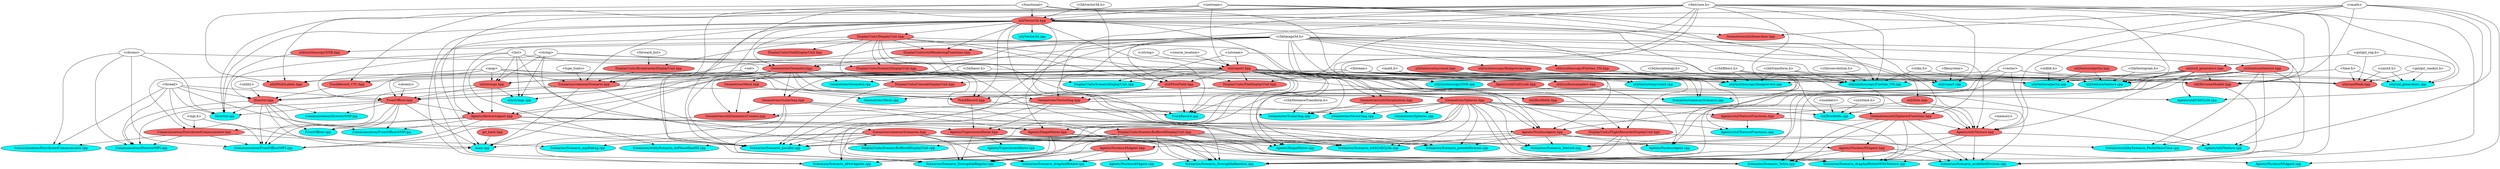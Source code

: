 digraph G {
"<i3d/image3d.h>" [label="<i3d/image3d.h>", fillcolor=white, style=filled, shape=oval];
"Agents/AbstractAgent.hpp" [label="Agents/AbstractAgent.hpp", fillcolor=indianred1, style=filled, shape=oval];
"util/strings.hpp" [label="util/strings.hpp", fillcolor=indianred1, style=filled, shape=oval];
"DisplayUnits/DisplayUnit.hpp" [label="DisplayUnits/DisplayUnit.hpp", fillcolor=indianred1, style=filled, shape=oval];
"util/report.hpp" [label="util/report.hpp", fillcolor=indianred1, style=filled, shape=oval];
"Geometries/Geometry.hpp" [label="Geometries/Geometry.hpp", fillcolor=indianred1, style=filled, shape=oval];
"FrontOfficer.hpp" [label="FrontOfficer.hpp", fillcolor=indianred1, style=filled, shape=oval];
"util/Vector3d.hpp" [label="util/Vector3d.hpp", fillcolor=indianred1, style=filled, shape=oval];
"<map>" [label="<map>", fillcolor=white, style=filled, shape=oval];
"Scenarios/common/Scenario.hpp" [label="Scenarios/common/Scenario.hpp", fillcolor=indianred1, style=filled, shape=oval];
"<atomic>" [label="<atomic>", fillcolor=white, style=filled, shape=oval];
"<thread>" [label="<thread>", fillcolor=white, style=filled, shape=oval];
"<list>" [label="<list>", fillcolor=white, style=filled, shape=oval];
"DisplayUnits/util/RenderingFunctions.hpp" [label="DisplayUnits/util/RenderingFunctions.hpp", fillcolor=indianred1, style=filled, shape=oval];
"<source_location>" [label="<source_location>", fillcolor=white, style=filled, shape=oval];
"<string>" [label="<string>", fillcolor=white, style=filled, shape=oval];
"<iostream>" [label="<iostream>", fillcolor=white, style=filled, shape=oval];
"<cstring>" [label="<cstring>", fillcolor=white, style=filled, shape=oval];
"<chrono>" [label="<chrono>", fillcolor=white, style=filled, shape=oval];
"<sstream>" [label="<sstream>", fillcolor=white, style=filled, shape=oval];
"Agents/Nucleus4SAgent.hpp" [label="Agents/Nucleus4SAgent.hpp", fillcolor=indianred1, style=filled, shape=oval];
"Agents/Nucleus4SAgent.cpp" [label="Agents/Nucleus4SAgent.cpp", fillcolor=cyan, style=filled, shape=oval];
"Agents/NucleusAgent.hpp" [label="Agents/NucleusAgent.hpp", fillcolor=indianred1, style=filled, shape=oval];
"Geometries/Spheres.hpp" [label="Geometries/Spheres.hpp", fillcolor=indianred1, style=filled, shape=oval];
"<vector>" [label="<vector>", fillcolor=white, style=filled, shape=oval];
"<fmt/core.h>" [label="<fmt/core.h>", fillcolor=white, style=filled, shape=oval];
"util/surfacesamplers.hpp" [label="util/surfacesamplers.hpp", fillcolor=indianred1, style=filled, shape=oval];
"Agents/NucleusAgent.cpp" [label="Agents/NucleusAgent.cpp", fillcolor=cyan, style=filled, shape=oval];
"<math.h>" [label="<math.h>", fillcolor=white, style=filled, shape=oval];
"<functional>" [label="<functional>", fillcolor=white, style=filled, shape=oval];
"Agents/NucleusNSAgent.hpp" [label="Agents/NucleusNSAgent.hpp", fillcolor=indianred1, style=filled, shape=oval];
"Agents/NucleusNSAgent.cpp" [label="Agents/NucleusNSAgent.cpp", fillcolor=cyan, style=filled, shape=oval];
"<cmath>" [label="<cmath>", fillcolor=white, style=filled, shape=oval];
"Geometries/util/SpheresFunctions.hpp" [label="Geometries/util/SpheresFunctions.hpp", fillcolor=indianred1, style=filled, shape=oval];
"Agents/ShapeHinter.cpp" [label="Agents/ShapeHinter.cpp", fillcolor=cyan, style=filled, shape=oval];
"Agents/ShapeHinter.hpp" [label="Agents/ShapeHinter.hpp", fillcolor=indianred1, style=filled, shape=oval];
"Geometries/ScalarImg.hpp" [label="Geometries/ScalarImg.hpp", fillcolor=indianred1, style=filled, shape=oval];
"Agents/TrajectoriesHinter.hpp" [label="Agents/TrajectoriesHinter.hpp", fillcolor=indianred1, style=filled, shape=oval];
"Agents/TrajectoriesHinter.cpp" [label="Agents/TrajectoriesHinter.cpp", fillcolor=cyan, style=filled, shape=oval];
"TrackRecord.hpp" [label="TrackRecord.hpp", fillcolor=indianred1, style=filled, shape=oval];
"Geometries/VectorImg.hpp" [label="Geometries/VectorImg.hpp", fillcolor=indianred1, style=filled, shape=oval];
"util/FlowField.hpp" [label="util/FlowField.hpp", fillcolor=indianred1, style=filled, shape=oval];
"<set>" [label="<set>", fillcolor=white, style=filled, shape=oval];
"Agents/util/CellCycle.hpp" [label="Agents/util/CellCycle.hpp", fillcolor=indianred1, style=filled, shape=oval];
"Agents/util/CellCycle.cpp" [label="Agents/util/CellCycle.cpp", fillcolor=cyan, style=filled, shape=oval];
"util/rnd_generators.hpp" [label="util/rnd_generators.hpp", fillcolor=indianred1, style=filled, shape=oval];
"<gsl/gsl_rng.h>" [label="<gsl/gsl_rng.h>", fillcolor=white, style=filled, shape=oval];
"util/texture/texture.hpp" [label="util/texture/texture.hpp", fillcolor=indianred1, style=filled, shape=oval];
"Agents/util/Texture.cpp" [label="Agents/util/Texture.cpp", fillcolor=cyan, style=filled, shape=oval];
"Agents/util/Texture.hpp" [label="Agents/util/Texture.hpp", fillcolor=indianred1, style=filled, shape=oval];
"<memory>" [label="<memory>", fillcolor=white, style=filled, shape=oval];
"util/Dots.hpp" [label="util/Dots.hpp", fillcolor=indianred1, style=filled, shape=oval];
"Agents/util/TextureFunctions.hpp" [label="Agents/util/TextureFunctions.hpp", fillcolor=indianred1, style=filled, shape=oval];
"Agents/util/TextureFunctions.cpp" [label="Agents/util/TextureFunctions.cpp", fillcolor=cyan, style=filled, shape=oval];
"Communication/DirectorMPI.cpp" [label="Communication/DirectorMPI.cpp", fillcolor=cyan, style=filled, shape=oval];
"Director.hpp" [label="Director.hpp", fillcolor=indianred1, style=filled, shape=oval];
"Communication/DistributedCommunicator.hpp" [label="Communication/DistributedCommunicator.hpp", fillcolor=indianred1, style=filled, shape=oval];
"<utility>" [label="<utility>", fillcolor=white, style=filled, shape=oval];
"TrackRecord_CTC.hpp" [label="TrackRecord_CTC.hpp", fillcolor=indianred1, style=filled, shape=oval];
"<mpi.h>" [label="<mpi.h>", fillcolor=white, style=filled, shape=oval];
"Communication/DirectorSMP.cpp" [label="Communication/DirectorSMP.cpp", fillcolor=cyan, style=filled, shape=oval];
"Communication/DistributedCommunicator.cpp" [label="Communication/DistributedCommunicator.cpp", fillcolor=cyan, style=filled, shape=oval];
"Communication/FrontOfficerMPI.cpp" [label="Communication/FrontOfficerMPI.cpp", fillcolor=cyan, style=filled, shape=oval];
"Geometries/util/GeometryCreator.hpp" [label="Geometries/util/GeometryCreator.hpp", fillcolor=indianred1, style=filled, shape=oval];
"Geometries/Mesh.hpp" [label="Geometries/Mesh.hpp", fillcolor=indianred1, style=filled, shape=oval];
"Communication/FrontOfficerSMP.cpp" [label="Communication/FrontOfficerSMP.cpp", fillcolor=cyan, style=filled, shape=oval];
"Director.cpp" [label="Director.cpp", fillcolor=cyan, style=filled, shape=oval];
"util/synthoscopy/SNR.hpp" [label="util/synthoscopy/SNR.hpp", fillcolor=indianred1, style=filled, shape=oval];
"<i3d/vector3d.h>" [label="<i3d/vector3d.h>", fillcolor=white, style=filled, shape=oval];
"DisplayUnits/BroadcasterDisplayUnit.hpp" [label="DisplayUnits/BroadcasterDisplayUnit.hpp", fillcolor=indianred1, style=filled, shape=oval];
"<type_traits>" [label="<type_traits>", fillcolor=white, style=filled, shape=oval];
"<fstream>" [label="<fstream>", fillcolor=white, style=filled, shape=oval];
"<forward_list>" [label="<forward_list>", fillcolor=white, style=filled, shape=oval];
"DisplayUnits/ConsoleDisplayUnit.hpp" [label="DisplayUnits/ConsoleDisplayUnit.hpp", fillcolor=indianred1, style=filled, shape=oval];
"DisplayUnits/FileDisplayUnit.hpp" [label="DisplayUnits/FileDisplayUnit.hpp", fillcolor=indianred1, style=filled, shape=oval];
"DisplayUnits/FlightRecorderDisplayUnit.hpp" [label="DisplayUnits/FlightRecorderDisplayUnit.hpp", fillcolor=indianred1, style=filled, shape=oval];
"DisplayUnits/SceneryBufferedDisplayUnit.hpp" [label="DisplayUnits/SceneryBufferedDisplayUnit.hpp", fillcolor=indianred1, style=filled, shape=oval];
"DisplayUnits/SceneryBufferedDisplayUnit.cpp" [label="DisplayUnits/SceneryBufferedDisplayUnit.cpp", fillcolor=cyan, style=filled, shape=oval];
"DisplayUnits/SceneryDisplayUnit.hpp" [label="DisplayUnits/SceneryDisplayUnit.hpp", fillcolor=indianred1, style=filled, shape=oval];
"DisplayUnits/SceneryDisplayUnit.cpp" [label="DisplayUnits/SceneryDisplayUnit.cpp", fillcolor=cyan, style=filled, shape=oval];
"DisplayUnits/VoidDisplayUnit.hpp" [label="DisplayUnits/VoidDisplayUnit.hpp", fillcolor=indianred1, style=filled, shape=oval];
"FrontOfficer.cpp" [label="FrontOfficer.cpp", fillcolor=cyan, style=filled, shape=oval];
"Geometries/Geometry.cpp" [label="Geometries/Geometry.cpp", fillcolor=cyan, style=filled, shape=oval];
"Geometries/Mesh.cpp" [label="Geometries/Mesh.cpp", fillcolor=cyan, style=filled, shape=oval];
"<i3d/DistanceTransform.h>" [label="<i3d/DistanceTransform.h>", fillcolor=white, style=filled, shape=oval];
"Geometries/ScalarImg.cpp" [label="Geometries/ScalarImg.cpp", fillcolor=cyan, style=filled, shape=oval];
"Geometries/util/Serialization.hpp" [label="Geometries/util/Serialization.hpp", fillcolor=indianred1, style=filled, shape=oval];
"Geometries/Spheres.cpp" [label="Geometries/Spheres.cpp", fillcolor=cyan, style=filled, shape=oval];
"Geometries/util/InnerAxes.hpp" [label="Geometries/util/InnerAxes.hpp", fillcolor=indianred1, style=filled, shape=oval];
"Geometries/VectorImg.cpp" [label="Geometries/VectorImg.cpp", fillcolor=cyan, style=filled, shape=oval];
"main.cpp" [label="main.cpp", fillcolor=cyan, style=filled, shape=oval];
"<i3d/basic.h>" [label="<i3d/basic.h>", fillcolor=white, style=filled, shape=oval];
"git_hash.hpp" [label="git_hash.hpp", fillcolor=indianred1, style=filled, shape=oval];
"Scenarios/common/Scenarios.hpp" [label="Scenarios/common/Scenarios.hpp", fillcolor=indianred1, style=filled, shape=oval];
"util/synthoscopy/finalpreview.hpp" [label="util/synthoscopy/finalpreview.hpp", fillcolor=indianred1, style=filled, shape=oval];
"Scenarios/common/Scenario.cpp" [label="Scenarios/common/Scenario.cpp", fillcolor=cyan, style=filled, shape=oval];
"util/synthoscopy/FiloGen_VM.hpp" [label="util/synthoscopy/FiloGen_VM.hpp", fillcolor=indianred1, style=filled, shape=oval];
"<i3d/filters.h>" [label="<i3d/filters.h>", fillcolor=white, style=filled, shape=oval];
"Scenarios/Scenario_AFewAgents.cpp" [label="Scenarios/Scenario_AFewAgents.cpp", fillcolor=cyan, style=filled, shape=oval];
"Scenarios/Scenario_dragAndRotate.cpp" [label="Scenarios/Scenario_dragAndRotate.cpp", fillcolor=cyan, style=filled, shape=oval];
"Scenarios/Scenario_dragAndRotateWithTexture.cpp" [label="Scenarios/Scenario_dragAndRotateWithTexture.cpp", fillcolor=cyan, style=filled, shape=oval];
"Scenarios/Scenario_DrosophilaRandom.cpp" [label="Scenarios/Scenario_DrosophilaRandom.cpp", fillcolor=cyan, style=filled, shape=oval];
"Scenarios/Scenario_DrosophilaRegular.cpp" [label="Scenarios/Scenario_DrosophilaRegular.cpp", fillcolor=cyan, style=filled, shape=oval];
"Scenarios/Scenario_modelledDivision.cpp" [label="Scenarios/Scenario_modelledDivision.cpp", fillcolor=cyan, style=filled, shape=oval];
"util/DivisionModels.hpp" [label="util/DivisionModels.hpp", fillcolor=indianred1, style=filled, shape=oval];
"Scenarios/Scenario_mpiDebug.cpp" [label="Scenarios/Scenario_mpiDebug.cpp", fillcolor=cyan, style=filled, shape=oval];
"Scenarios/Scenario_parallel.cpp" [label="Scenarios/Scenario_parallel.cpp", fillcolor=cyan, style=filled, shape=oval];
"Scenarios/Scenario_pseudoDivision.cpp" [label="Scenarios/Scenario_pseudoDivision.cpp", fillcolor=cyan, style=filled, shape=oval];
"Scenarios/Scenario_Tetris.cpp" [label="Scenarios/Scenario_Tetris.cpp", fillcolor=cyan, style=filled, shape=oval];
"Scenarios/Scenario_Texture.cpp" [label="Scenarios/Scenario_Texture.cpp", fillcolor=cyan, style=filled, shape=oval];
"Scenarios/Scenario_withCellCycle.cpp" [label="Scenarios/Scenario_withCellCycle.cpp", fillcolor=cyan, style=filled, shape=oval];
"Scenarios/utilityScenario_doPhaseIIandIII.cpp" [label="Scenarios/utilityScenario_doPhaseIIandIII.cpp", fillcolor=cyan, style=filled, shape=oval];
"Scenarios/utilityScenario_PerlinShowCase.cpp" [label="Scenarios/utilityScenario_PerlinShowCase.cpp", fillcolor=cyan, style=filled, shape=oval];
"TrackRecord.cpp" [label="TrackRecord.cpp", fillcolor=cyan, style=filled, shape=oval];
"<sys/time.h>" [label="<sys/time.h>", fillcolor=white, style=filled, shape=oval];
"util/flowfields.cpp" [label="util/flowfields.cpp", fillcolor=cyan, style=filled, shape=oval];
"<numbers>" [label="<numbers>", fillcolor=white, style=filled, shape=oval];
"util/flowfields.hpp" [label="util/flowfields.hpp", fillcolor=indianred1, style=filled, shape=oval];
"util/MultiLabels.hpp" [label="util/MultiLabels.hpp", fillcolor=indianred1, style=filled, shape=oval];
"util/randWalk.hpp" [label="util/randWalk.hpp", fillcolor=indianred1, style=filled, shape=oval];
"<time.h>" [label="<time.h>", fillcolor=white, style=filled, shape=oval];
"<gsl/gsl_randist.h>" [label="<gsl/gsl_randist.h>", fillcolor=white, style=filled, shape=oval];
"<unistd.h>" [label="<unistd.h>", fillcolor=white, style=filled, shape=oval];
"<filesystem>" [label="<filesystem>", fillcolor=white, style=filled, shape=oval];
"util/report.cpp" [label="util/report.cpp", fillcolor=cyan, style=filled, shape=oval];
"util/rnd_generators.cpp" [label="util/rnd_generators.cpp", fillcolor=cyan, style=filled, shape=oval];
"util/strings.cpp" [label="util/strings.cpp", fillcolor=cyan, style=filled, shape=oval];
"util/synthoscopy/FiloGen_VM.cpp" [label="util/synthoscopy/FiloGen_VM.cpp", fillcolor=cyan, style=filled, shape=oval];
"<stdio.h>" [label="<stdio.h>", fillcolor=white, style=filled, shape=oval];
"<i3d/convolution.h>" [label="<i3d/convolution.h>", fillcolor=white, style=filled, shape=oval];
"<i3d/transform.h>" [label="<i3d/transform.h>", fillcolor=white, style=filled, shape=oval];
"util/synthoscopy/finalpreview.cpp" [label="util/synthoscopy/finalpreview.cpp", fillcolor=cyan, style=filled, shape=oval];
"<i3d/morphology.h>" [label="<i3d/morphology.h>", fillcolor=white, style=filled, shape=oval];
"util/synthoscopy/SNR.cpp" [label="util/synthoscopy/SNR.cpp", fillcolor=cyan, style=filled, shape=oval];
"util/texture/myround.hpp" [label="util/texture/myround.hpp", fillcolor=indianred1, style=filled, shape=oval];
"util/texture/myround.cpp" [label="util/texture/myround.cpp", fillcolor=cyan, style=filled, shape=oval];
"<stdlib.h>" [label="<stdlib.h>", fillcolor=white, style=filled, shape=oval];
"util/texture/perlin.cpp" [label="util/texture/perlin.cpp", fillcolor=cyan, style=filled, shape=oval];
"util/texture/perlin.hpp" [label="util/texture/perlin.hpp", fillcolor=indianred1, style=filled, shape=oval];
"util/texture/texture.cpp" [label="util/texture/texture.cpp", fillcolor=cyan, style=filled, shape=oval];
"<i3d/histogram.h>" [label="<i3d/histogram.h>", fillcolor=white, style=filled, shape=oval];
"util/Vector3d.cpp" [label="util/Vector3d.cpp", fillcolor=cyan, style=filled, shape=oval];
"<i3d/image3d.h>" -> "util/FlowField.hpp";
"<i3d/image3d.h>" -> "util/synthoscopy/finalpreview.hpp";
"<i3d/image3d.h>" -> "util/synthoscopy/SNR.cpp";
"<i3d/image3d.h>" -> "Geometries/VectorImg.hpp";
"<i3d/image3d.h>" -> "Scenarios/Scenario_parallel.cpp";
"<i3d/image3d.h>" -> "util/texture/texture.hpp";
"<i3d/image3d.h>" -> "Geometries/Geometry.hpp";
"<i3d/image3d.h>" -> "Geometries/util/Serialization.hpp";
"<i3d/image3d.h>" -> "Geometries/ScalarImg.hpp";
"<i3d/image3d.h>" -> "util/surfacesamplers.hpp";
"<i3d/image3d.h>" -> "util/synthoscopy/FiloGen_VM.hpp";
"<i3d/image3d.h>" -> "util/synthoscopy/FiloGen_VM.cpp";
"<i3d/image3d.h>" -> "util/synthoscopy/SNR.hpp";
"<i3d/image3d.h>" -> "DisplayUnits/util/RenderingFunctions.hpp";
"<i3d/image3d.h>" -> "Scenarios/common/Scenario.hpp";
"<i3d/image3d.h>" -> "Agents/util/Texture.hpp";
"<i3d/image3d.h>" -> "Agents/AbstractAgent.hpp";
"<i3d/image3d.h>" -> "Scenarios/utilityScenario_PerlinShowCase.cpp";
"<i3d/image3d.h>" -> "util/synthoscopy/finalpreview.cpp";
"Agents/AbstractAgent.hpp" -> "Agents/TrajectoriesHinter.hpp";
"Agents/AbstractAgent.hpp" -> "Agents/NucleusAgent.hpp";
"Agents/AbstractAgent.hpp" -> "Communication/DistributedCommunicator.hpp";
"Agents/AbstractAgent.hpp" -> "Communication/FrontOfficerMPI.cpp";
"Agents/AbstractAgent.hpp" -> "Communication/FrontOfficerSMP.cpp";
"Agents/AbstractAgent.hpp" -> "FrontOfficer.cpp";
"Agents/AbstractAgent.hpp" -> "Scenarios/Scenario_parallel.cpp";
"Agents/AbstractAgent.hpp" -> "Agents/ShapeHinter.hpp";
"util/strings.hpp" -> "util/strings.cpp";
"util/strings.hpp" -> "FrontOfficer.hpp";
"util/strings.hpp" -> "Agents/AbstractAgent.hpp";
"util/strings.hpp" -> "Communication/FrontOfficerMPI.cpp";
"DisplayUnits/DisplayUnit.hpp" -> "DisplayUnits/FileDisplayUnit.hpp";
"DisplayUnits/DisplayUnit.hpp" -> "util/FlowField.hpp";
"DisplayUnits/DisplayUnit.hpp" -> "DisplayUnits/BroadcasterDisplayUnit.hpp";
"DisplayUnits/DisplayUnit.hpp" -> "Agents/AbstractAgent.hpp";
"DisplayUnits/DisplayUnit.hpp" -> "TrackRecord.hpp";
"DisplayUnits/DisplayUnit.hpp" -> "DisplayUnits/util/RenderingFunctions.hpp";
"DisplayUnits/DisplayUnit.hpp" -> "TrackRecord.cpp";
"DisplayUnits/DisplayUnit.hpp" -> "DisplayUnits/VoidDisplayUnit.hpp";
"DisplayUnits/DisplayUnit.hpp" -> "DisplayUnits/FlightRecorderDisplayUnit.hpp";
"DisplayUnits/DisplayUnit.hpp" -> "DisplayUnits/SceneryDisplayUnit.hpp";
"DisplayUnits/DisplayUnit.hpp" -> "DisplayUnits/ConsoleDisplayUnit.hpp";
"util/report.hpp" -> "util/FlowField.hpp";
"util/report.hpp" -> "util/synthoscopy/SNR.cpp";
"util/report.hpp" -> "Agents/TrajectoriesHinter.hpp";
"util/report.hpp" -> "Agents/ShapeHinter.cpp";
"util/report.hpp" -> "Geometries/VectorImg.hpp";
"util/report.hpp" -> "Communication/DistributedCommunicator.hpp";
"util/report.hpp" -> "Agents/ShapeHinter.hpp";
"util/report.hpp" -> "TrackRecord.cpp";
"util/report.hpp" -> "DisplayUnits/SceneryDisplayUnit.cpp";
"util/report.hpp" -> "Agents/util/CellCycle.hpp";
"util/report.hpp" -> "util/DivisionModels.hpp";
"util/report.hpp" -> "DisplayUnits/FileDisplayUnit.hpp";
"util/report.hpp" -> "util/synthoscopy/FiloGen_VM.cpp";
"util/report.hpp" -> "util/rnd_generators.cpp";
"util/report.hpp" -> "util/strings.hpp";
"util/report.hpp" -> "Director.hpp";
"util/report.hpp" -> "Scenarios/common/Scenario.hpp";
"util/report.hpp" -> "util/report.cpp";
"util/report.hpp" -> "Geometries/ScalarImg.cpp";
"util/report.hpp" -> "FrontOfficer.hpp";
"util/report.hpp" -> "DisplayUnits/FlightRecorderDisplayUnit.hpp";
"util/report.hpp" -> "Agents/util/Texture.cpp";
"util/report.hpp" -> "DisplayUnits/ConsoleDisplayUnit.hpp";
"util/report.hpp" -> "util/texture/texture.cpp";
"util/report.hpp" -> "Agents/util/Texture.hpp";
"util/report.hpp" -> "Agents/AbstractAgent.hpp";
"util/report.hpp" -> "Geometries/Geometry.cpp";
"util/report.hpp" -> "Geometries/Spheres.hpp";
"util/report.hpp" -> "Agents/NucleusAgent.hpp";
"util/report.hpp" -> "util/synthoscopy/finalpreview.cpp";
"util/report.hpp" -> "Geometries/Mesh.cpp";
"Geometries/Geometry.hpp" -> "Agents/util/Texture.hpp";
"Geometries/Geometry.hpp" -> "Agents/AbstractAgent.hpp";
"Geometries/Geometry.hpp" -> "util/strings.hpp";
"Geometries/Geometry.hpp" -> "Geometries/Geometry.cpp";
"Geometries/Geometry.hpp" -> "Geometries/ScalarImg.hpp";
"Geometries/Geometry.hpp" -> "Geometries/Spheres.hpp";
"Geometries/Geometry.hpp" -> "Geometries/VectorImg.hpp";
"Geometries/Geometry.hpp" -> "Geometries/util/GeometryCreator.hpp";
"Geometries/Geometry.hpp" -> "util/strings.cpp";
"Geometries/Geometry.hpp" -> "FrontOfficer.hpp";
"Geometries/Geometry.hpp" -> "util/surfacesamplers.hpp";
"Geometries/Geometry.hpp" -> "Geometries/Mesh.hpp";
"FrontOfficer.hpp" -> "main.cpp";
"FrontOfficer.hpp" -> "Agents/AbstractAgent.hpp";
"FrontOfficer.hpp" -> "Director.cpp";
"FrontOfficer.hpp" -> "Communication/FrontOfficerSMP.cpp";
"FrontOfficer.hpp" -> "Communication/FrontOfficerMPI.cpp";
"FrontOfficer.hpp" -> "Communication/DirectorMPI.cpp";
"FrontOfficer.hpp" -> "Communication/DirectorSMP.cpp";
"FrontOfficer.hpp" -> "FrontOfficer.cpp";
"util/Vector3d.hpp" -> "util/Dots.hpp";
"util/Vector3d.hpp" -> "Scenarios/Scenario_pseudoDivision.cpp";
"util/Vector3d.hpp" -> "Director.cpp";
"util/Vector3d.hpp" -> "Scenarios/Scenario_Texture.cpp";
"util/Vector3d.hpp" -> "Scenarios/Scenario_parallel.cpp";
"util/Vector3d.hpp" -> "Geometries/Geometry.hpp";
"util/Vector3d.hpp" -> "Geometries/util/Serialization.hpp";
"util/Vector3d.hpp" -> "Scenarios/Scenario_AFewAgents.cpp";
"util/Vector3d.hpp" -> "Scenarios/Scenario_DrosophilaRandom.cpp";
"util/Vector3d.hpp" -> "Scenarios/Scenario_dragAndRotate.cpp";
"util/Vector3d.hpp" -> "TrackRecord.cpp";
"util/Vector3d.hpp" -> "Geometries/util/InnerAxes.hpp";
"util/Vector3d.hpp" -> "TrackRecord.hpp";
"util/Vector3d.hpp" -> "DisplayUnits/util/RenderingFunctions.hpp";
"util/Vector3d.hpp" -> "Scenarios/common/Scenario.hpp";
"util/Vector3d.hpp" -> "DisplayUnits/DisplayUnit.hpp";
"util/Vector3d.hpp" -> "Scenarios/Scenario_withCellCycle.cpp";
"util/Vector3d.hpp" -> "util/Vector3d.cpp";
"util/Vector3d.hpp" -> "Scenarios/Scenario_DrosophilaRegular.cpp";
"<map>" -> "util/MultiLabels.hpp";
"<map>" -> "TrackRecord_CTC.hpp";
"<map>" -> "TrackRecord.hpp";
"<map>" -> "util/strings.hpp";
"<map>" -> "Scenarios/common/Scenario.hpp";
"<map>" -> "FrontOfficer.hpp";
"<map>" -> "util/randWalk.hpp";
"Scenarios/common/Scenario.hpp" -> "Scenarios/common/Scenario.cpp";
"Scenarios/common/Scenario.hpp" -> "main.cpp";
"Scenarios/common/Scenario.hpp" -> "Director.hpp";
"Scenarios/common/Scenario.hpp" -> "FrontOfficer.hpp";
"Scenarios/common/Scenario.hpp" -> "Scenarios/common/Scenarios.hpp";
"<atomic>" -> "FrontOfficer.hpp";
"<thread>" -> "Director.hpp";
"<thread>" -> "Director.cpp";
"<thread>" -> "Communication/FrontOfficerMPI.cpp";
"<thread>" -> "Communication/DirectorMPI.cpp";
"<thread>" -> "FrontOfficer.hpp";
"<thread>" -> "Scenarios/Scenario_parallel.cpp";
"<thread>" -> "Communication/DistributedCommunicator.cpp";
"<list>" -> "Geometries/Geometry.hpp";
"<list>" -> "util/strings.hpp";
"<list>" -> "Director.hpp";
"<list>" -> "Agents/NucleusAgent.hpp";
"<list>" -> "util/strings.cpp";
"<list>" -> "FrontOfficer.hpp";
"<list>" -> "Scenarios/common/Scenarios.hpp";
"DisplayUnits/util/RenderingFunctions.hpp" -> "Geometries/Geometry.hpp";
"DisplayUnits/util/RenderingFunctions.hpp" -> "Agents/ShapeHinter.cpp";
"<source_location>" -> "util/report.hpp";
"<string>" -> "util/strings.hpp";
"<string>" -> "util/report.hpp";
"<string>" -> "util/strings.cpp";
"<string>" -> "DisplayUnits/SceneryBufferedDisplayUnit.cpp";
"<string>" -> "DisplayUnits/SceneryDisplayUnit.hpp";
"<string>" -> "Scenarios/utilityScenario_doPhaseIIandIII.cpp";
"<iostream>" -> "util/Vector3d.hpp";
"<iostream>" -> "util/synthoscopy/FiloGen_VM.cpp";
"<iostream>" -> "util/MultiLabels.hpp";
"<iostream>" -> "main.cpp";
"<iostream>" -> "util/report.hpp";
"<iostream>" -> "util/report.cpp";
"<iostream>" -> "util/DivisionModels.hpp";
"<cstring>" -> "util/report.hpp";
"<chrono>" -> "util/report.hpp";
"<chrono>" -> "Director.cpp";
"<chrono>" -> "Communication/FrontOfficerMPI.cpp";
"<chrono>" -> "Communication/DirectorMPI.cpp";
"<chrono>" -> "Communication/DistributedCommunicator.cpp";
"<sstream>" -> "DisplayUnits/SceneryDisplayUnit.cpp";
"<sstream>" -> "util/report.hpp";
"<sstream>" -> "util/flowfields.cpp";
"Agents/Nucleus4SAgent.hpp" -> "Scenarios/Scenario_DrosophilaRegular.cpp";
"Agents/Nucleus4SAgent.hpp" -> "Scenarios/Scenario_AFewAgents.cpp";
"Agents/Nucleus4SAgent.hpp" -> "Scenarios/Scenario_dragAndRotate.cpp";
"Agents/Nucleus4SAgent.hpp" -> "Agents/Nucleus4SAgent.cpp";
"Agents/NucleusAgent.hpp" -> "Scenarios/Scenario_pseudoDivision.cpp";
"Agents/NucleusAgent.hpp" -> "Scenarios/Scenario_Texture.cpp";
"Agents/NucleusAgent.hpp" -> "Scenarios/Scenario_withCellCycle.cpp";
"Agents/NucleusAgent.hpp" -> "Agents/Nucleus4SAgent.hpp";
"Agents/NucleusAgent.hpp" -> "Agents/NucleusAgent.cpp";
"Agents/NucleusAgent.hpp" -> "Agents/NucleusNSAgent.hpp";
"Geometries/Spheres.hpp" -> "Agents/util/Texture.hpp";
"Geometries/Spheres.hpp" -> "Agents/util/TextureFunctions.hpp";
"Geometries/Spheres.hpp" -> "Geometries/VectorImg.cpp";
"Geometries/Spheres.hpp" -> "Scenarios/Scenario_AFewAgents.cpp";
"Geometries/Spheres.hpp" -> "Scenarios/Scenario_pseudoDivision.cpp";
"Geometries/Spheres.hpp" -> "Scenarios/Scenario_dragAndRotate.cpp";
"Geometries/Spheres.hpp" -> "Agents/NucleusAgent.hpp";
"Geometries/Spheres.hpp" -> "Geometries/ScalarImg.cpp";
"Geometries/Spheres.hpp" -> "Scenarios/Scenario_modelledDivision.cpp";
"Geometries/Spheres.hpp" -> "Scenarios/Scenario_Texture.cpp";
"Geometries/Spheres.hpp" -> "Geometries/util/GeometryCreator.hpp";
"Geometries/Spheres.hpp" -> "Scenarios/Scenario_withCellCycle.cpp";
"Geometries/Spheres.hpp" -> "Agents/util/TextureFunctions.cpp";
"Geometries/Spheres.hpp" -> "Scenarios/Scenario_parallel.cpp";
"Geometries/Spheres.hpp" -> "Scenarios/Scenario_Tetris.cpp";
"Geometries/Spheres.hpp" -> "Geometries/util/SpheresFunctions.hpp";
"Geometries/Spheres.hpp" -> "Scenarios/Scenario_dragAndRotateWithTexture.cpp";
"Geometries/Spheres.hpp" -> "Geometries/Spheres.cpp";
"<vector>" -> "Agents/util/Texture.hpp";
"<vector>" -> "util/MultiLabels.hpp";
"<vector>" -> "Agents/NucleusAgent.hpp";
"<vector>" -> "Agents/util/TextureFunctions.cpp";
"<vector>" -> "util/randWalk.hpp";
"<vector>" -> "util/DivisionModels.hpp";
"<fmt/core.h>" -> "util/Vector3d.hpp";
"<fmt/core.h>" -> "util/synthoscopy/FiloGen_VM.cpp";
"<fmt/core.h>" -> "util/rnd_generators.cpp";
"<fmt/core.h>" -> "TrackRecord_CTC.hpp";
"<fmt/core.h>" -> "util/synthoscopy/SNR.cpp";
"<fmt/core.h>" -> "Scenarios/Scenario_pseudoDivision.cpp";
"<fmt/core.h>" -> "Director.cpp";
"<fmt/core.h>" -> "util/report.cpp";
"<fmt/core.h>" -> "Agents/NucleusAgent.hpp";
"<fmt/core.h>" -> "Scenarios/Scenario_modelledDivision.cpp";
"<fmt/core.h>" -> "Agents/util/CellCycle.hpp";
"<fmt/core.h>" -> "Agents/ShapeHinter.hpp";
"<fmt/core.h>" -> "Scenarios/Scenario_parallel.cpp";
"<fmt/core.h>" -> "Agents/NucleusAgent.cpp";
"<fmt/core.h>" -> "Scenarios/Scenario_dragAndRotateWithTexture.cpp";
"<fmt/core.h>" -> "util/DivisionModels.hpp";
"<fmt/core.h>" -> "util/texture/texture.cpp";
"util/surfacesamplers.hpp" -> "Agents/NucleusAgent.cpp";
"util/surfacesamplers.hpp" -> "Agents/ShapeHinter.cpp";
"<math.h>" -> "util/texture/perlin.cpp";
"<math.h>" -> "util/surfacesamplers.hpp";
"<functional>" -> "util/Vector3d.hpp";
"<functional>" -> "util/MultiLabels.hpp";
"<functional>" -> "Scenarios/Scenario_parallel.cpp";
"<functional>" -> "util/surfacesamplers.hpp";
"<functional>" -> "Geometries/util/SpheresFunctions.hpp";
"Agents/NucleusNSAgent.hpp" -> "Scenarios/Scenario_DrosophilaRandom.cpp";
"Agents/NucleusNSAgent.hpp" -> "Scenarios/Scenario_modelledDivision.cpp";
"Agents/NucleusNSAgent.hpp" -> "Agents/NucleusNSAgent.cpp";
"Agents/NucleusNSAgent.hpp" -> "Scenarios/Scenario_Tetris.cpp";
"Agents/NucleusNSAgent.hpp" -> "Scenarios/Scenario_dragAndRotateWithTexture.cpp";
"<cmath>" -> "util/Vector3d.hpp";
"<cmath>" -> "Agents/util/Texture.hpp";
"<cmath>" -> "Agents/util/CellCycle.cpp";
"<cmath>" -> "Geometries/util/InnerAxes.hpp";
"<cmath>" -> "Agents/NucleusNSAgent.cpp";
"<cmath>" -> "Agents/util/Texture.cpp";
"<cmath>" -> "Geometries/util/SpheresFunctions.hpp";
"<cmath>" -> "util/DivisionModels.hpp";
"Geometries/util/SpheresFunctions.hpp" -> "Agents/util/Texture.hpp";
"Geometries/util/SpheresFunctions.hpp" -> "Scenarios/Scenario_DrosophilaRandom.cpp";
"Geometries/util/SpheresFunctions.hpp" -> "Scenarios/Scenario_modelledDivision.cpp";
"Geometries/util/SpheresFunctions.hpp" -> "Scenarios/Scenario_dragAndRotateWithTexture.cpp";
"Geometries/util/SpheresFunctions.hpp" -> "Scenarios/Scenario_Tetris.cpp";
"Geometries/util/SpheresFunctions.hpp" -> "Scenarios/Scenario_DrosophilaRegular.cpp";
"Geometries/util/SpheresFunctions.hpp" -> "Agents/NucleusNSAgent.hpp";
"Agents/ShapeHinter.hpp" -> "Scenarios/Scenario_DrosophilaRegular.cpp";
"Agents/ShapeHinter.hpp" -> "Scenarios/Scenario_AFewAgents.cpp";
"Agents/ShapeHinter.hpp" -> "Agents/ShapeHinter.cpp";
"Agents/ShapeHinter.hpp" -> "Scenarios/Scenario_DrosophilaRandom.cpp";
"Geometries/ScalarImg.hpp" -> "Scenarios/Scenario_AFewAgents.cpp";
"Geometries/ScalarImg.hpp" -> "Scenarios/Scenario_DrosophilaRandom.cpp";
"Geometries/ScalarImg.hpp" -> "Geometries/ScalarImg.cpp";
"Geometries/ScalarImg.hpp" -> "Geometries/util/GeometryCreator.hpp";
"Geometries/ScalarImg.hpp" -> "Agents/ShapeHinter.hpp";
"Geometries/ScalarImg.hpp" -> "Scenarios/Scenario_DrosophilaRegular.cpp";
"Agents/TrajectoriesHinter.hpp" -> "Scenarios/Scenario_DrosophilaRegular.cpp";
"Agents/TrajectoriesHinter.hpp" -> "Scenarios/Scenario_DrosophilaRandom.cpp";
"Agents/TrajectoriesHinter.hpp" -> "Agents/TrajectoriesHinter.cpp";
"TrackRecord.hpp" -> "Agents/TrajectoriesHinter.hpp";
"TrackRecord.hpp" -> "TrackRecord.cpp";
"Geometries/VectorImg.hpp" -> "Agents/TrajectoriesHinter.hpp";
"Geometries/VectorImg.hpp" -> "Geometries/VectorImg.cpp";
"Geometries/VectorImg.hpp" -> "Scenarios/Scenario_DrosophilaRandom.cpp";
"Geometries/VectorImg.hpp" -> "Geometries/util/GeometryCreator.hpp";
"Geometries/VectorImg.hpp" -> "Scenarios/Scenario_DrosophilaRegular.cpp";
"util/FlowField.hpp" -> "util/flowfields.hpp";
"util/FlowField.hpp" -> "Geometries/VectorImg.hpp";
"util/FlowField.hpp" -> "TrackRecord.hpp";
"util/FlowField.hpp" -> "TrackRecord.cpp";
"<set>" -> "Scenarios/common/Scenario.hpp";
"<set>" -> "TrackRecord.hpp";
"Agents/util/CellCycle.hpp" -> "Agents/util/CellCycle.cpp";
"Agents/util/CellCycle.hpp" -> "Scenarios/Scenario_withCellCycle.cpp";
"util/rnd_generators.hpp" -> "util/synthoscopy/FiloGen_VM.cpp";
"util/rnd_generators.hpp" -> "Agents/util/Texture.hpp";
"util/rnd_generators.hpp" -> "util/rnd_generators.cpp";
"util/rnd_generators.hpp" -> "Agents/util/CellCycle.cpp";
"util/rnd_generators.hpp" -> "Scenarios/Scenario_DrosophilaRandom.cpp";
"util/rnd_generators.hpp" -> "util/synthoscopy/finalpreview.cpp";
"util/rnd_generators.hpp" -> "Scenarios/Scenario_parallel.cpp";
"util/rnd_generators.hpp" -> "util/texture/perlin.cpp";
"util/rnd_generators.hpp" -> "util/DivisionModels.hpp";
"util/rnd_generators.hpp" -> "util/texture/texture.cpp";
"<gsl/gsl_rng.h>" -> "util/randWalk.hpp";
"<gsl/gsl_rng.h>" -> "util/rnd_generators.cpp";
"<gsl/gsl_rng.h>" -> "util/rnd_generators.hpp";
"util/texture/texture.hpp" -> "util/synthoscopy/FiloGen_VM.cpp";
"util/texture/texture.hpp" -> "Scenarios/utilityScenario_PerlinShowCase.cpp";
"util/texture/texture.hpp" -> "Scenarios/Scenario_modelledDivision.cpp";
"util/texture/texture.hpp" -> "Scenarios/Scenario_Texture.cpp";
"util/texture/texture.hpp" -> "Scenarios/Scenario_Tetris.cpp";
"util/texture/texture.hpp" -> "Agents/util/Texture.cpp";
"util/texture/texture.hpp" -> "util/texture/texture.cpp";
"Agents/util/Texture.hpp" -> "Scenarios/Scenario_modelledDivision.cpp";
"Agents/util/Texture.hpp" -> "Scenarios/Scenario_Texture.cpp";
"Agents/util/Texture.hpp" -> "Scenarios/Scenario_Tetris.cpp";
"Agents/util/Texture.hpp" -> "Agents/util/Texture.cpp";
"Agents/util/Texture.hpp" -> "Scenarios/Scenario_dragAndRotateWithTexture.cpp";
"<memory>" -> "Agents/util/Texture.hpp";
"util/Dots.hpp" -> "Agents/util/Texture.hpp";
"util/Dots.hpp" -> "Agents/util/TextureFunctions.hpp";
"Agents/util/TextureFunctions.hpp" -> "Agents/util/TextureFunctions.cpp";
"Agents/util/TextureFunctions.hpp" -> "Scenarios/Scenario_dragAndRotateWithTexture.cpp";
"Director.hpp" -> "main.cpp";
"Director.hpp" -> "Director.cpp";
"Director.hpp" -> "Communication/FrontOfficerSMP.cpp";
"Director.hpp" -> "Communication/FrontOfficerMPI.cpp";
"Director.hpp" -> "Communication/DirectorMPI.cpp";
"Director.hpp" -> "Communication/DirectorSMP.cpp";
"Director.hpp" -> "FrontOfficer.cpp";
"Communication/DistributedCommunicator.hpp" -> "Communication/DirectorMPI.cpp";
"Communication/DistributedCommunicator.hpp" -> "main.cpp";
"Communication/DistributedCommunicator.hpp" -> "Communication/FrontOfficerMPI.cpp";
"Communication/DistributedCommunicator.hpp" -> "Communication/DistributedCommunicator.cpp";
"<utility>" -> "Director.hpp";
"TrackRecord_CTC.hpp" -> "Director.hpp";
"<mpi.h>" -> "Scenarios/Scenario_mpiDebug.cpp";
"<mpi.h>" -> "Communication/DistributedCommunicator.hpp";
"Geometries/util/GeometryCreator.hpp" -> "Communication/FrontOfficerMPI.cpp";
"Geometries/Mesh.hpp" -> "Geometries/util/GeometryCreator.hpp";
"Geometries/Mesh.hpp" -> "Geometries/Mesh.cpp";
"util/synthoscopy/SNR.hpp" -> "Director.cpp";
"<i3d/vector3d.h>" -> "util/Vector3d.hpp";
"<i3d/vector3d.h>" -> "util/FlowField.hpp";
"DisplayUnits/BroadcasterDisplayUnit.hpp" -> "Scenarios/common/Scenario.hpp";
"<type_traits>" -> "Scenarios/common/Scenario.hpp";
"<fstream>" -> "DisplayUnits/FileDisplayUnit.hpp";
"<fstream>" -> "util/synthoscopy/FiloGen_VM.cpp";
"<fstream>" -> "TrackRecord_CTC.hpp";
"<fstream>" -> "TrackRecord.cpp";
"<fstream>" -> "DisplayUnits/FlightRecorderDisplayUnit.hpp";
"<fstream>" -> "util/randWalk.hpp";
"<fstream>" -> "util/DivisionModels.hpp";
"<forward_list>" -> "DisplayUnits/BroadcasterDisplayUnit.hpp";
"DisplayUnits/ConsoleDisplayUnit.hpp" -> "Scenarios/Scenario_parallel.cpp";
"DisplayUnits/FileDisplayUnit.hpp" -> "Scenarios/Scenario_parallel.cpp";
"DisplayUnits/FlightRecorderDisplayUnit.hpp" -> "Scenarios/Scenario_DrosophilaRandom.cpp";
"DisplayUnits/FlightRecorderDisplayUnit.hpp" -> "Scenarios/Scenario_dragAndRotate.cpp";
"DisplayUnits/FlightRecorderDisplayUnit.hpp" -> "Scenarios/Scenario_modelledDivision.cpp";
"DisplayUnits/FlightRecorderDisplayUnit.hpp" -> "Scenarios/Scenario_parallel.cpp";
"DisplayUnits/FlightRecorderDisplayUnit.hpp" -> "Scenarios/Scenario_dragAndRotateWithTexture.cpp";
"DisplayUnits/SceneryBufferedDisplayUnit.hpp" -> "Scenarios/Scenario_pseudoDivision.cpp";
"DisplayUnits/SceneryBufferedDisplayUnit.hpp" -> "Scenarios/Scenario_AFewAgents.cpp";
"DisplayUnits/SceneryBufferedDisplayUnit.hpp" -> "Scenarios/Scenario_DrosophilaRandom.cpp";
"DisplayUnits/SceneryBufferedDisplayUnit.hpp" -> "Scenarios/Scenario_dragAndRotate.cpp";
"DisplayUnits/SceneryBufferedDisplayUnit.hpp" -> "Scenarios/Scenario_modelledDivision.cpp";
"DisplayUnits/SceneryBufferedDisplayUnit.hpp" -> "Scenarios/Scenario_Texture.cpp";
"DisplayUnits/SceneryBufferedDisplayUnit.hpp" -> "Scenarios/Scenario_withCellCycle.cpp";
"DisplayUnits/SceneryBufferedDisplayUnit.hpp" -> "Scenarios/Scenario_Tetris.cpp";
"DisplayUnits/SceneryBufferedDisplayUnit.hpp" -> "Scenarios/Scenario_parallel.cpp";
"DisplayUnits/SceneryBufferedDisplayUnit.hpp" -> "DisplayUnits/SceneryBufferedDisplayUnit.cpp";
"DisplayUnits/SceneryBufferedDisplayUnit.hpp" -> "Scenarios/Scenario_DrosophilaRegular.cpp";
"DisplayUnits/SceneryBufferedDisplayUnit.hpp" -> "Scenarios/Scenario_dragAndRotateWithTexture.cpp";
"DisplayUnits/SceneryDisplayUnit.hpp" -> "DisplayUnits/SceneryDisplayUnit.cpp";
"DisplayUnits/SceneryDisplayUnit.hpp" -> "DisplayUnits/SceneryBufferedDisplayUnit.hpp";
"<i3d/DistanceTransform.h>" -> "Geometries/ScalarImg.cpp";
"Geometries/util/Serialization.hpp" -> "Geometries/VectorImg.cpp";
"Geometries/util/Serialization.hpp" -> "Geometries/ScalarImg.cpp";
"Geometries/util/Serialization.hpp" -> "Geometries/Spheres.cpp";
"<i3d/basic.h>" -> "main.cpp";
"<i3d/basic.h>" -> "util/texture/myround.cpp";
"git_hash.hpp" -> "main.cpp";
"Scenarios/common/Scenarios.hpp" -> "main.cpp";
"Scenarios/common/Scenarios.hpp" -> "Scenarios/utilityScenario_PerlinShowCase.cpp";
"Scenarios/common/Scenarios.hpp" -> "Scenarios/Scenario_pseudoDivision.cpp";
"Scenarios/common/Scenarios.hpp" -> "Scenarios/Scenario_AFewAgents.cpp";
"Scenarios/common/Scenarios.hpp" -> "Scenarios/Scenario_DrosophilaRandom.cpp";
"Scenarios/common/Scenarios.hpp" -> "Scenarios/Scenario_dragAndRotate.cpp";
"Scenarios/common/Scenarios.hpp" -> "Scenarios/Scenario_modelledDivision.cpp";
"Scenarios/common/Scenarios.hpp" -> "Scenarios/Scenario_Texture.cpp";
"Scenarios/common/Scenarios.hpp" -> "Scenarios/Scenario_withCellCycle.cpp";
"Scenarios/common/Scenarios.hpp" -> "Scenarios/Scenario_mpiDebug.cpp";
"Scenarios/common/Scenarios.hpp" -> "Scenarios/Scenario_Tetris.cpp";
"Scenarios/common/Scenarios.hpp" -> "Scenarios/Scenario_parallel.cpp";
"Scenarios/common/Scenarios.hpp" -> "Scenarios/Scenario_DrosophilaRegular.cpp";
"Scenarios/common/Scenarios.hpp" -> "Scenarios/utilityScenario_doPhaseIIandIII.cpp";
"Scenarios/common/Scenarios.hpp" -> "Scenarios/Scenario_dragAndRotateWithTexture.cpp";
"util/synthoscopy/finalpreview.hpp" -> "Scenarios/common/Scenario.cpp";
"util/synthoscopy/finalpreview.hpp" -> "util/synthoscopy/finalpreview.cpp";
"util/synthoscopy/FiloGen_VM.hpp" -> "util/synthoscopy/FiloGen_VM.cpp";
"util/synthoscopy/FiloGen_VM.hpp" -> "Scenarios/common/Scenario.cpp";
"<i3d/filters.h>" -> "util/flowfields.cpp";
"<i3d/filters.h>" -> "util/synthoscopy/finalpreview.cpp";
"<i3d/filters.h>" -> "Scenarios/common/Scenario.cpp";
"<i3d/filters.h>" -> "util/synthoscopy/FiloGen_VM.cpp";
"util/DivisionModels.hpp" -> "Scenarios/Scenario_modelledDivision.cpp";
"<sys/time.h>" -> "util/flowfields.cpp";
"<numbers>" -> "util/flowfields.cpp";
"util/flowfields.hpp" -> "util/flowfields.cpp";
"<time.h>" -> "util/randWalk.hpp";
"<time.h>" -> "util/rnd_generators.cpp";
"<time.h>" -> "util/texture/texture.cpp";
"<gsl/gsl_randist.h>" -> "util/randWalk.hpp";
"<gsl/gsl_randist.h>" -> "util/rnd_generators.cpp";
"<unistd.h>" -> "util/randWalk.hpp";
"<unistd.h>" -> "util/rnd_generators.cpp";
"<filesystem>" -> "util/report.cpp";
"<stdio.h>" -> "util/synthoscopy/FiloGen_VM.cpp";
"<stdio.h>" -> "util/texture/perlin.cpp";
"<i3d/convolution.h>" -> "util/synthoscopy/FiloGen_VM.cpp";
"<i3d/transform.h>" -> "util/synthoscopy/FiloGen_VM.cpp";
"<i3d/transform.h>" -> "util/texture/texture.cpp";
"<i3d/transform.h>" -> "util/synthoscopy/finalpreview.cpp";
"<i3d/morphology.h>" -> "util/synthoscopy/finalpreview.cpp";
"util/texture/myround.hpp" -> "util/texture/myround.cpp";
"util/texture/myround.hpp" -> "util/texture/texture.cpp";
"<stdlib.h>" -> "util/texture/perlin.cpp";
"util/texture/perlin.hpp" -> "util/texture/perlin.cpp";
"util/texture/perlin.hpp" -> "util/texture/texture.cpp";
"<i3d/histogram.h>" -> "util/texture/texture.cpp";
}
